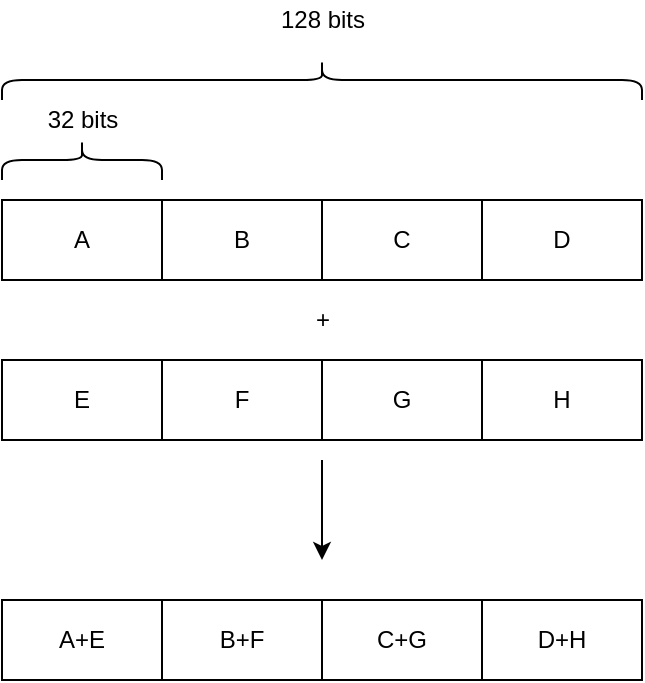 <mxfile version="18.1.3" type="github">
  <diagram id="thLDICE-M03XxnhCMitd" name="第 1 页">
    <mxGraphModel dx="1038" dy="578" grid="1" gridSize="10" guides="1" tooltips="1" connect="1" arrows="1" fold="1" page="1" pageScale="1" pageWidth="827" pageHeight="1169" math="0" shadow="0">
      <root>
        <mxCell id="0" />
        <mxCell id="1" parent="0" />
        <mxCell id="_Z6caVXWzu_PgpyCUbTV-14" value="" style="shape=table;startSize=0;container=1;collapsible=0;childLayout=tableLayout;" vertex="1" parent="1">
          <mxGeometry x="240" y="160" width="320" height="40" as="geometry" />
        </mxCell>
        <mxCell id="_Z6caVXWzu_PgpyCUbTV-15" value="" style="shape=tableRow;horizontal=0;startSize=0;swimlaneHead=0;swimlaneBody=0;top=0;left=0;bottom=0;right=0;collapsible=0;dropTarget=0;fillColor=none;points=[[0,0.5],[1,0.5]];portConstraint=eastwest;" vertex="1" parent="_Z6caVXWzu_PgpyCUbTV-14">
          <mxGeometry width="320" height="40" as="geometry" />
        </mxCell>
        <mxCell id="_Z6caVXWzu_PgpyCUbTV-16" value="A" style="shape=partialRectangle;html=1;whiteSpace=wrap;connectable=0;overflow=hidden;fillColor=none;top=0;left=0;bottom=0;right=0;pointerEvents=1;" vertex="1" parent="_Z6caVXWzu_PgpyCUbTV-15">
          <mxGeometry width="80" height="40" as="geometry">
            <mxRectangle width="80" height="40" as="alternateBounds" />
          </mxGeometry>
        </mxCell>
        <mxCell id="_Z6caVXWzu_PgpyCUbTV-17" value="B" style="shape=partialRectangle;html=1;whiteSpace=wrap;connectable=0;overflow=hidden;fillColor=none;top=0;left=0;bottom=0;right=0;pointerEvents=1;" vertex="1" parent="_Z6caVXWzu_PgpyCUbTV-15">
          <mxGeometry x="80" width="80" height="40" as="geometry">
            <mxRectangle width="80" height="40" as="alternateBounds" />
          </mxGeometry>
        </mxCell>
        <mxCell id="_Z6caVXWzu_PgpyCUbTV-18" value="C" style="shape=partialRectangle;html=1;whiteSpace=wrap;connectable=0;overflow=hidden;fillColor=none;top=0;left=0;bottom=0;right=0;pointerEvents=1;" vertex="1" parent="_Z6caVXWzu_PgpyCUbTV-15">
          <mxGeometry x="160" width="80" height="40" as="geometry">
            <mxRectangle width="80" height="40" as="alternateBounds" />
          </mxGeometry>
        </mxCell>
        <mxCell id="_Z6caVXWzu_PgpyCUbTV-19" value="D" style="shape=partialRectangle;html=1;whiteSpace=wrap;connectable=0;overflow=hidden;fillColor=none;top=0;left=0;bottom=0;right=0;pointerEvents=1;" vertex="1" parent="_Z6caVXWzu_PgpyCUbTV-15">
          <mxGeometry x="240" width="80" height="40" as="geometry">
            <mxRectangle width="80" height="40" as="alternateBounds" />
          </mxGeometry>
        </mxCell>
        <mxCell id="_Z6caVXWzu_PgpyCUbTV-21" value="" style="shape=table;startSize=0;container=1;collapsible=0;childLayout=tableLayout;" vertex="1" parent="1">
          <mxGeometry x="240" y="240" width="320" height="40" as="geometry" />
        </mxCell>
        <mxCell id="_Z6caVXWzu_PgpyCUbTV-22" value="" style="shape=tableRow;horizontal=0;startSize=0;swimlaneHead=0;swimlaneBody=0;top=0;left=0;bottom=0;right=0;collapsible=0;dropTarget=0;fillColor=none;points=[[0,0.5],[1,0.5]];portConstraint=eastwest;" vertex="1" parent="_Z6caVXWzu_PgpyCUbTV-21">
          <mxGeometry width="320" height="40" as="geometry" />
        </mxCell>
        <mxCell id="_Z6caVXWzu_PgpyCUbTV-23" value="E" style="shape=partialRectangle;html=1;whiteSpace=wrap;connectable=0;overflow=hidden;fillColor=none;top=0;left=0;bottom=0;right=0;pointerEvents=1;" vertex="1" parent="_Z6caVXWzu_PgpyCUbTV-22">
          <mxGeometry width="80" height="40" as="geometry">
            <mxRectangle width="80" height="40" as="alternateBounds" />
          </mxGeometry>
        </mxCell>
        <mxCell id="_Z6caVXWzu_PgpyCUbTV-24" value="F" style="shape=partialRectangle;html=1;whiteSpace=wrap;connectable=0;overflow=hidden;fillColor=none;top=0;left=0;bottom=0;right=0;pointerEvents=1;" vertex="1" parent="_Z6caVXWzu_PgpyCUbTV-22">
          <mxGeometry x="80" width="80" height="40" as="geometry">
            <mxRectangle width="80" height="40" as="alternateBounds" />
          </mxGeometry>
        </mxCell>
        <mxCell id="_Z6caVXWzu_PgpyCUbTV-25" value="G" style="shape=partialRectangle;html=1;whiteSpace=wrap;connectable=0;overflow=hidden;fillColor=none;top=0;left=0;bottom=0;right=0;pointerEvents=1;" vertex="1" parent="_Z6caVXWzu_PgpyCUbTV-22">
          <mxGeometry x="160" width="80" height="40" as="geometry">
            <mxRectangle width="80" height="40" as="alternateBounds" />
          </mxGeometry>
        </mxCell>
        <mxCell id="_Z6caVXWzu_PgpyCUbTV-26" value="H" style="shape=partialRectangle;html=1;whiteSpace=wrap;connectable=0;overflow=hidden;fillColor=none;top=0;left=0;bottom=0;right=0;pointerEvents=1;" vertex="1" parent="_Z6caVXWzu_PgpyCUbTV-22">
          <mxGeometry x="240" width="80" height="40" as="geometry">
            <mxRectangle width="80" height="40" as="alternateBounds" />
          </mxGeometry>
        </mxCell>
        <mxCell id="_Z6caVXWzu_PgpyCUbTV-27" value="+" style="text;html=1;align=center;verticalAlign=middle;resizable=0;points=[];autosize=1;strokeColor=none;fillColor=none;" vertex="1" parent="1">
          <mxGeometry x="390" y="210" width="20" height="20" as="geometry" />
        </mxCell>
        <mxCell id="_Z6caVXWzu_PgpyCUbTV-28" value="" style="endArrow=classic;html=1;rounded=0;" edge="1" parent="1">
          <mxGeometry width="50" height="50" relative="1" as="geometry">
            <mxPoint x="400" y="290" as="sourcePoint" />
            <mxPoint x="400" y="340" as="targetPoint" />
          </mxGeometry>
        </mxCell>
        <mxCell id="_Z6caVXWzu_PgpyCUbTV-29" value="" style="shape=table;startSize=0;container=1;collapsible=0;childLayout=tableLayout;" vertex="1" parent="1">
          <mxGeometry x="240" y="360" width="320" height="40" as="geometry" />
        </mxCell>
        <mxCell id="_Z6caVXWzu_PgpyCUbTV-30" value="" style="shape=tableRow;horizontal=0;startSize=0;swimlaneHead=0;swimlaneBody=0;top=0;left=0;bottom=0;right=0;collapsible=0;dropTarget=0;fillColor=none;points=[[0,0.5],[1,0.5]];portConstraint=eastwest;" vertex="1" parent="_Z6caVXWzu_PgpyCUbTV-29">
          <mxGeometry width="320" height="40" as="geometry" />
        </mxCell>
        <mxCell id="_Z6caVXWzu_PgpyCUbTV-31" value="A+E" style="shape=partialRectangle;html=1;whiteSpace=wrap;connectable=0;overflow=hidden;fillColor=none;top=0;left=0;bottom=0;right=0;pointerEvents=1;" vertex="1" parent="_Z6caVXWzu_PgpyCUbTV-30">
          <mxGeometry width="80" height="40" as="geometry">
            <mxRectangle width="80" height="40" as="alternateBounds" />
          </mxGeometry>
        </mxCell>
        <mxCell id="_Z6caVXWzu_PgpyCUbTV-32" value="B+F" style="shape=partialRectangle;html=1;whiteSpace=wrap;connectable=0;overflow=hidden;fillColor=none;top=0;left=0;bottom=0;right=0;pointerEvents=1;" vertex="1" parent="_Z6caVXWzu_PgpyCUbTV-30">
          <mxGeometry x="80" width="80" height="40" as="geometry">
            <mxRectangle width="80" height="40" as="alternateBounds" />
          </mxGeometry>
        </mxCell>
        <mxCell id="_Z6caVXWzu_PgpyCUbTV-33" value="C+G" style="shape=partialRectangle;html=1;whiteSpace=wrap;connectable=0;overflow=hidden;fillColor=none;top=0;left=0;bottom=0;right=0;pointerEvents=1;" vertex="1" parent="_Z6caVXWzu_PgpyCUbTV-30">
          <mxGeometry x="160" width="80" height="40" as="geometry">
            <mxRectangle width="80" height="40" as="alternateBounds" />
          </mxGeometry>
        </mxCell>
        <mxCell id="_Z6caVXWzu_PgpyCUbTV-34" value="D+H" style="shape=partialRectangle;html=1;whiteSpace=wrap;connectable=0;overflow=hidden;fillColor=none;top=0;left=0;bottom=0;right=0;pointerEvents=1;" vertex="1" parent="_Z6caVXWzu_PgpyCUbTV-30">
          <mxGeometry x="240" width="80" height="40" as="geometry">
            <mxRectangle width="80" height="40" as="alternateBounds" />
          </mxGeometry>
        </mxCell>
        <mxCell id="_Z6caVXWzu_PgpyCUbTV-35" value="" style="shape=curlyBracket;whiteSpace=wrap;html=1;rounded=1;rotation=90;" vertex="1" parent="1">
          <mxGeometry x="390" y="-60" width="20" height="320" as="geometry" />
        </mxCell>
        <mxCell id="_Z6caVXWzu_PgpyCUbTV-36" value="128 bits" style="text;html=1;align=center;verticalAlign=middle;resizable=0;points=[];autosize=1;strokeColor=none;fillColor=none;" vertex="1" parent="1">
          <mxGeometry x="370" y="60" width="60" height="20" as="geometry" />
        </mxCell>
        <mxCell id="_Z6caVXWzu_PgpyCUbTV-37" value="" style="shape=curlyBracket;whiteSpace=wrap;html=1;rounded=1;rotation=90;" vertex="1" parent="1">
          <mxGeometry x="270" y="100" width="20" height="80" as="geometry" />
        </mxCell>
        <mxCell id="_Z6caVXWzu_PgpyCUbTV-38" value="32 bits" style="text;html=1;align=center;verticalAlign=middle;resizable=0;points=[];autosize=1;strokeColor=none;fillColor=none;" vertex="1" parent="1">
          <mxGeometry x="255" y="110" width="50" height="20" as="geometry" />
        </mxCell>
      </root>
    </mxGraphModel>
  </diagram>
</mxfile>
